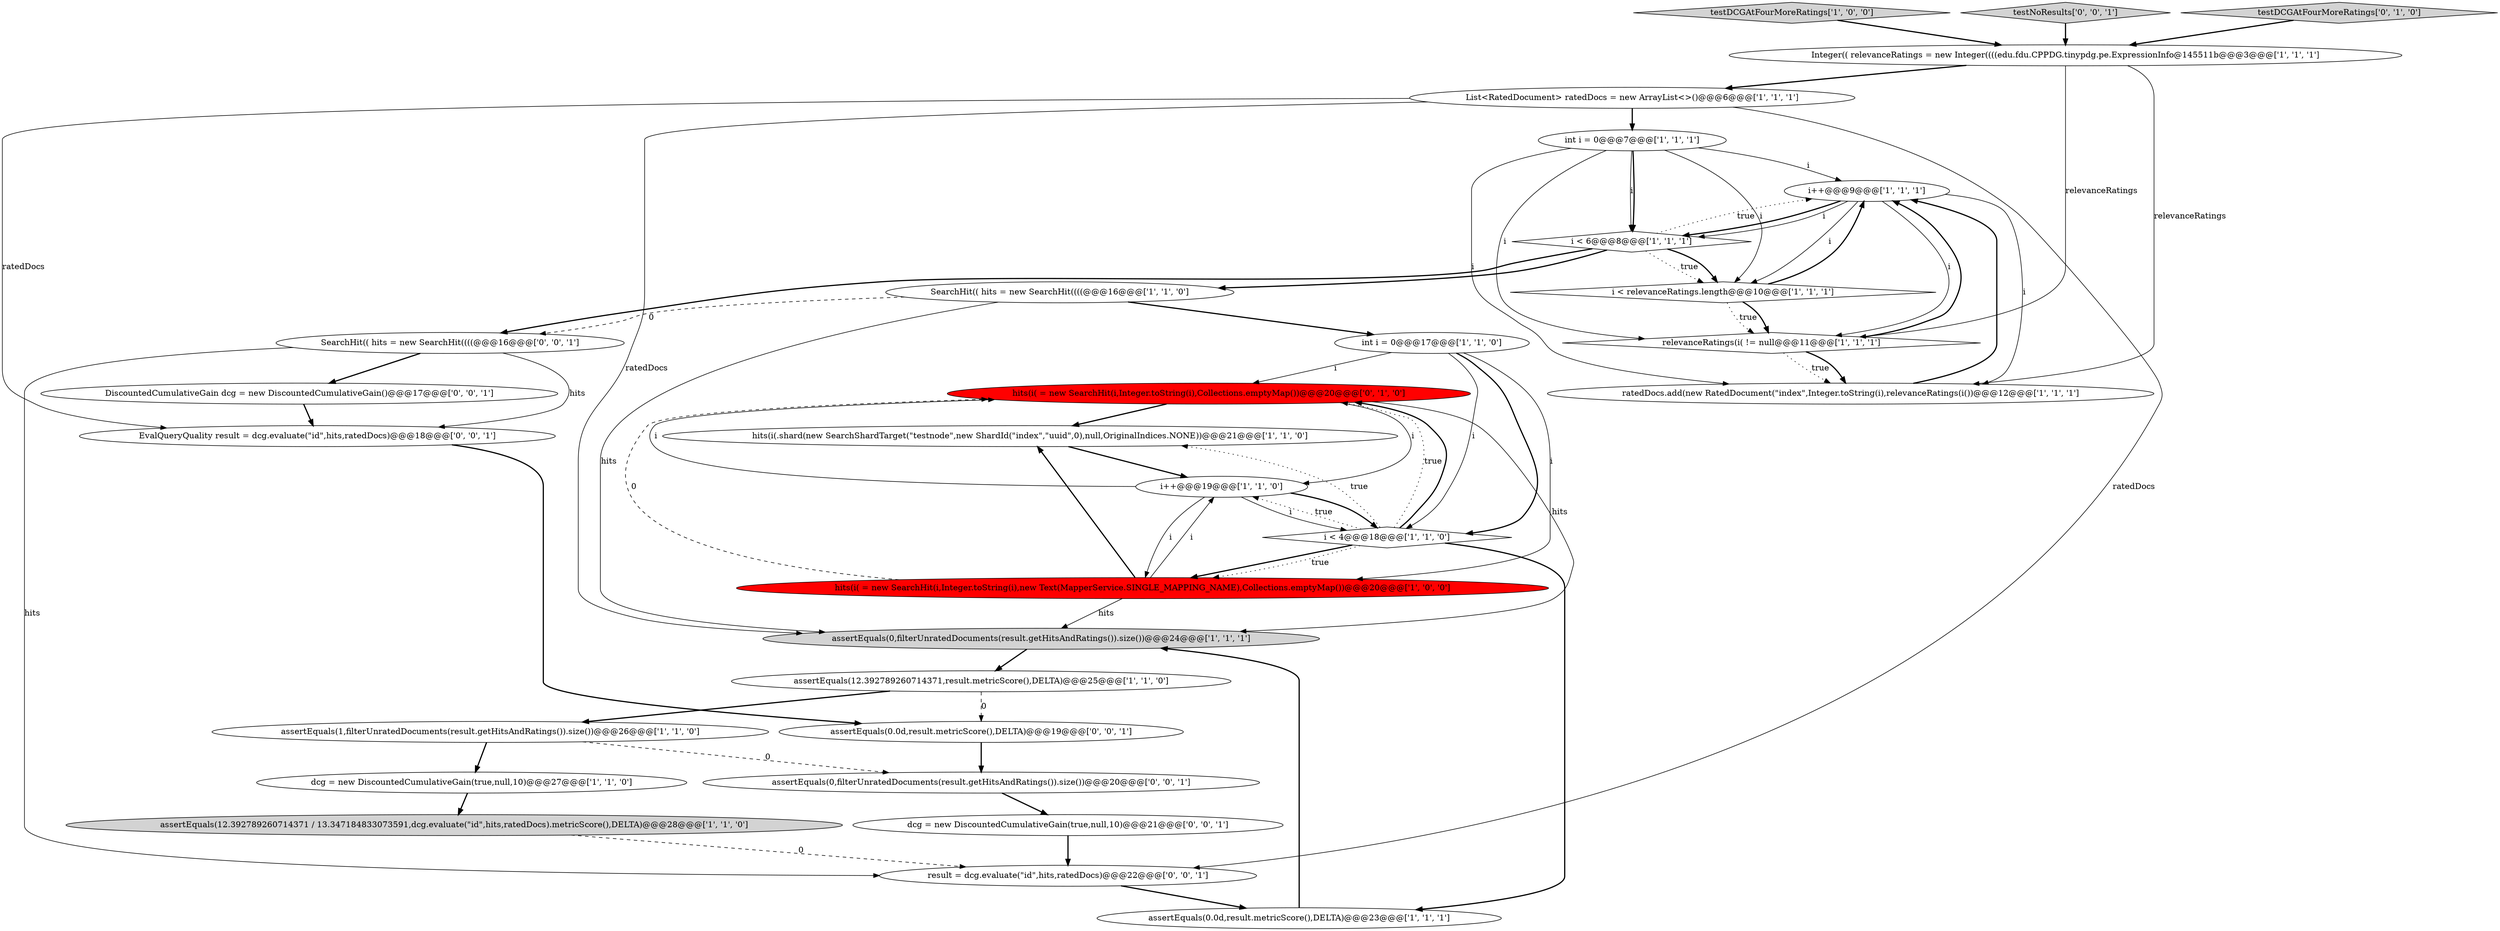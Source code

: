 digraph {
17 [style = filled, label = "int i = 0@@@7@@@['1', '1', '1']", fillcolor = white, shape = ellipse image = "AAA0AAABBB1BBB"];
16 [style = filled, label = "dcg = new DiscountedCumulativeGain(true,null,10)@@@27@@@['1', '1', '0']", fillcolor = white, shape = ellipse image = "AAA0AAABBB1BBB"];
14 [style = filled, label = "hits(i(.shard(new SearchShardTarget(\"testnode\",new ShardId(\"index\",\"uuid\",0),null,OriginalIndices.NONE))@@@21@@@['1', '1', '0']", fillcolor = white, shape = ellipse image = "AAA0AAABBB1BBB"];
9 [style = filled, label = "testDCGAtFourMoreRatings['1', '0', '0']", fillcolor = lightgray, shape = diamond image = "AAA0AAABBB1BBB"];
20 [style = filled, label = "i++@@@9@@@['1', '1', '1']", fillcolor = white, shape = ellipse image = "AAA0AAABBB1BBB"];
2 [style = filled, label = "assertEquals(12.392789260714371 / 13.347184833073591,dcg.evaluate(\"id\",hits,ratedDocs).metricScore(),DELTA)@@@28@@@['1', '1', '0']", fillcolor = lightgray, shape = ellipse image = "AAA0AAABBB1BBB"];
22 [style = filled, label = "hits(i( = new SearchHit(i,Integer.toString(i),Collections.emptyMap())@@@20@@@['0', '1', '0']", fillcolor = red, shape = ellipse image = "AAA1AAABBB2BBB"];
27 [style = filled, label = "testNoResults['0', '0', '1']", fillcolor = lightgray, shape = diamond image = "AAA0AAABBB3BBB"];
7 [style = filled, label = "SearchHit(( hits = new SearchHit((((@@@16@@@['1', '1', '0']", fillcolor = white, shape = ellipse image = "AAA0AAABBB1BBB"];
18 [style = filled, label = "ratedDocs.add(new RatedDocument(\"index\",Integer.toString(i),relevanceRatings(i())@@@12@@@['1', '1', '1']", fillcolor = white, shape = ellipse image = "AAA0AAABBB1BBB"];
23 [style = filled, label = "result = dcg.evaluate(\"id\",hits,ratedDocs)@@@22@@@['0', '0', '1']", fillcolor = white, shape = ellipse image = "AAA0AAABBB3BBB"];
1 [style = filled, label = "assertEquals(12.392789260714371,result.metricScore(),DELTA)@@@25@@@['1', '1', '0']", fillcolor = white, shape = ellipse image = "AAA0AAABBB1BBB"];
13 [style = filled, label = "i < 6@@@8@@@['1', '1', '1']", fillcolor = white, shape = diamond image = "AAA0AAABBB1BBB"];
24 [style = filled, label = "assertEquals(0,filterUnratedDocuments(result.getHitsAndRatings()).size())@@@20@@@['0', '0', '1']", fillcolor = white, shape = ellipse image = "AAA0AAABBB3BBB"];
10 [style = filled, label = "assertEquals(0,filterUnratedDocuments(result.getHitsAndRatings()).size())@@@24@@@['1', '1', '1']", fillcolor = lightgray, shape = ellipse image = "AAA0AAABBB1BBB"];
3 [style = filled, label = "int i = 0@@@17@@@['1', '1', '0']", fillcolor = white, shape = ellipse image = "AAA0AAABBB1BBB"];
26 [style = filled, label = "dcg = new DiscountedCumulativeGain(true,null,10)@@@21@@@['0', '0', '1']", fillcolor = white, shape = ellipse image = "AAA0AAABBB3BBB"];
29 [style = filled, label = "EvalQueryQuality result = dcg.evaluate(\"id\",hits,ratedDocs)@@@18@@@['0', '0', '1']", fillcolor = white, shape = ellipse image = "AAA0AAABBB3BBB"];
21 [style = filled, label = "testDCGAtFourMoreRatings['0', '1', '0']", fillcolor = lightgray, shape = diamond image = "AAA0AAABBB2BBB"];
15 [style = filled, label = "assertEquals(0.0d,result.metricScore(),DELTA)@@@23@@@['1', '1', '1']", fillcolor = white, shape = ellipse image = "AAA0AAABBB1BBB"];
8 [style = filled, label = "i++@@@19@@@['1', '1', '0']", fillcolor = white, shape = ellipse image = "AAA0AAABBB1BBB"];
12 [style = filled, label = "Integer(( relevanceRatings = new Integer((((edu.fdu.CPPDG.tinypdg.pe.ExpressionInfo@145511b@@@3@@@['1', '1', '1']", fillcolor = white, shape = ellipse image = "AAA0AAABBB1BBB"];
4 [style = filled, label = "List<RatedDocument> ratedDocs = new ArrayList<>()@@@6@@@['1', '1', '1']", fillcolor = white, shape = ellipse image = "AAA0AAABBB1BBB"];
11 [style = filled, label = "assertEquals(1,filterUnratedDocuments(result.getHitsAndRatings()).size())@@@26@@@['1', '1', '0']", fillcolor = white, shape = ellipse image = "AAA0AAABBB1BBB"];
5 [style = filled, label = "relevanceRatings(i( != null@@@11@@@['1', '1', '1']", fillcolor = white, shape = diamond image = "AAA0AAABBB1BBB"];
25 [style = filled, label = "DiscountedCumulativeGain dcg = new DiscountedCumulativeGain()@@@17@@@['0', '0', '1']", fillcolor = white, shape = ellipse image = "AAA0AAABBB3BBB"];
28 [style = filled, label = "SearchHit(( hits = new SearchHit((((@@@16@@@['0', '0', '1']", fillcolor = white, shape = ellipse image = "AAA0AAABBB3BBB"];
30 [style = filled, label = "assertEquals(0.0d,result.metricScore(),DELTA)@@@19@@@['0', '0', '1']", fillcolor = white, shape = ellipse image = "AAA0AAABBB3BBB"];
19 [style = filled, label = "i < 4@@@18@@@['1', '1', '0']", fillcolor = white, shape = diamond image = "AAA0AAABBB1BBB"];
0 [style = filled, label = "i < relevanceRatings.length@@@10@@@['1', '1', '1']", fillcolor = white, shape = diamond image = "AAA0AAABBB1BBB"];
6 [style = filled, label = "hits(i( = new SearchHit(i,Integer.toString(i),new Text(MapperService.SINGLE_MAPPING_NAME),Collections.emptyMap())@@@20@@@['1', '0', '0']", fillcolor = red, shape = ellipse image = "AAA1AAABBB1BBB"];
2->23 [style = dashed, label="0"];
11->16 [style = bold, label=""];
19->14 [style = dotted, label="true"];
30->24 [style = bold, label=""];
15->10 [style = bold, label=""];
20->5 [style = solid, label="i"];
17->0 [style = solid, label="i"];
20->13 [style = bold, label=""];
3->22 [style = solid, label="i"];
0->5 [style = dotted, label="true"];
4->17 [style = bold, label=""];
27->12 [style = bold, label=""];
5->18 [style = dotted, label="true"];
5->20 [style = bold, label=""];
29->30 [style = bold, label=""];
8->19 [style = bold, label=""];
1->30 [style = dashed, label="0"];
3->19 [style = solid, label="i"];
6->22 [style = dashed, label="0"];
13->20 [style = dotted, label="true"];
8->22 [style = solid, label="i"];
23->15 [style = bold, label=""];
4->23 [style = solid, label="ratedDocs"];
5->18 [style = bold, label=""];
25->29 [style = bold, label=""];
16->2 [style = bold, label=""];
19->6 [style = bold, label=""];
4->29 [style = solid, label="ratedDocs"];
12->5 [style = solid, label="relevanceRatings"];
7->10 [style = solid, label="hits"];
19->8 [style = dotted, label="true"];
6->8 [style = solid, label="i"];
7->3 [style = bold, label=""];
20->13 [style = solid, label="i"];
17->20 [style = solid, label="i"];
1->11 [style = bold, label=""];
17->18 [style = solid, label="i"];
22->10 [style = solid, label="hits"];
21->12 [style = bold, label=""];
17->5 [style = solid, label="i"];
6->14 [style = bold, label=""];
20->18 [style = solid, label="i"];
3->6 [style = solid, label="i"];
28->29 [style = solid, label="hits"];
24->26 [style = bold, label=""];
18->20 [style = bold, label=""];
28->23 [style = solid, label="hits"];
12->4 [style = bold, label=""];
3->19 [style = bold, label=""];
17->13 [style = solid, label="i"];
13->0 [style = dotted, label="true"];
7->28 [style = dashed, label="0"];
13->7 [style = bold, label=""];
26->23 [style = bold, label=""];
11->24 [style = dashed, label="0"];
19->22 [style = dotted, label="true"];
20->0 [style = solid, label="i"];
8->19 [style = solid, label="i"];
6->10 [style = solid, label="hits"];
28->25 [style = bold, label=""];
13->0 [style = bold, label=""];
0->20 [style = bold, label=""];
4->10 [style = solid, label="ratedDocs"];
17->13 [style = bold, label=""];
14->8 [style = bold, label=""];
9->12 [style = bold, label=""];
19->6 [style = dotted, label="true"];
13->28 [style = bold, label=""];
19->15 [style = bold, label=""];
22->14 [style = bold, label=""];
12->18 [style = solid, label="relevanceRatings"];
10->1 [style = bold, label=""];
19->22 [style = bold, label=""];
22->8 [style = solid, label="i"];
8->6 [style = solid, label="i"];
0->5 [style = bold, label=""];
}
